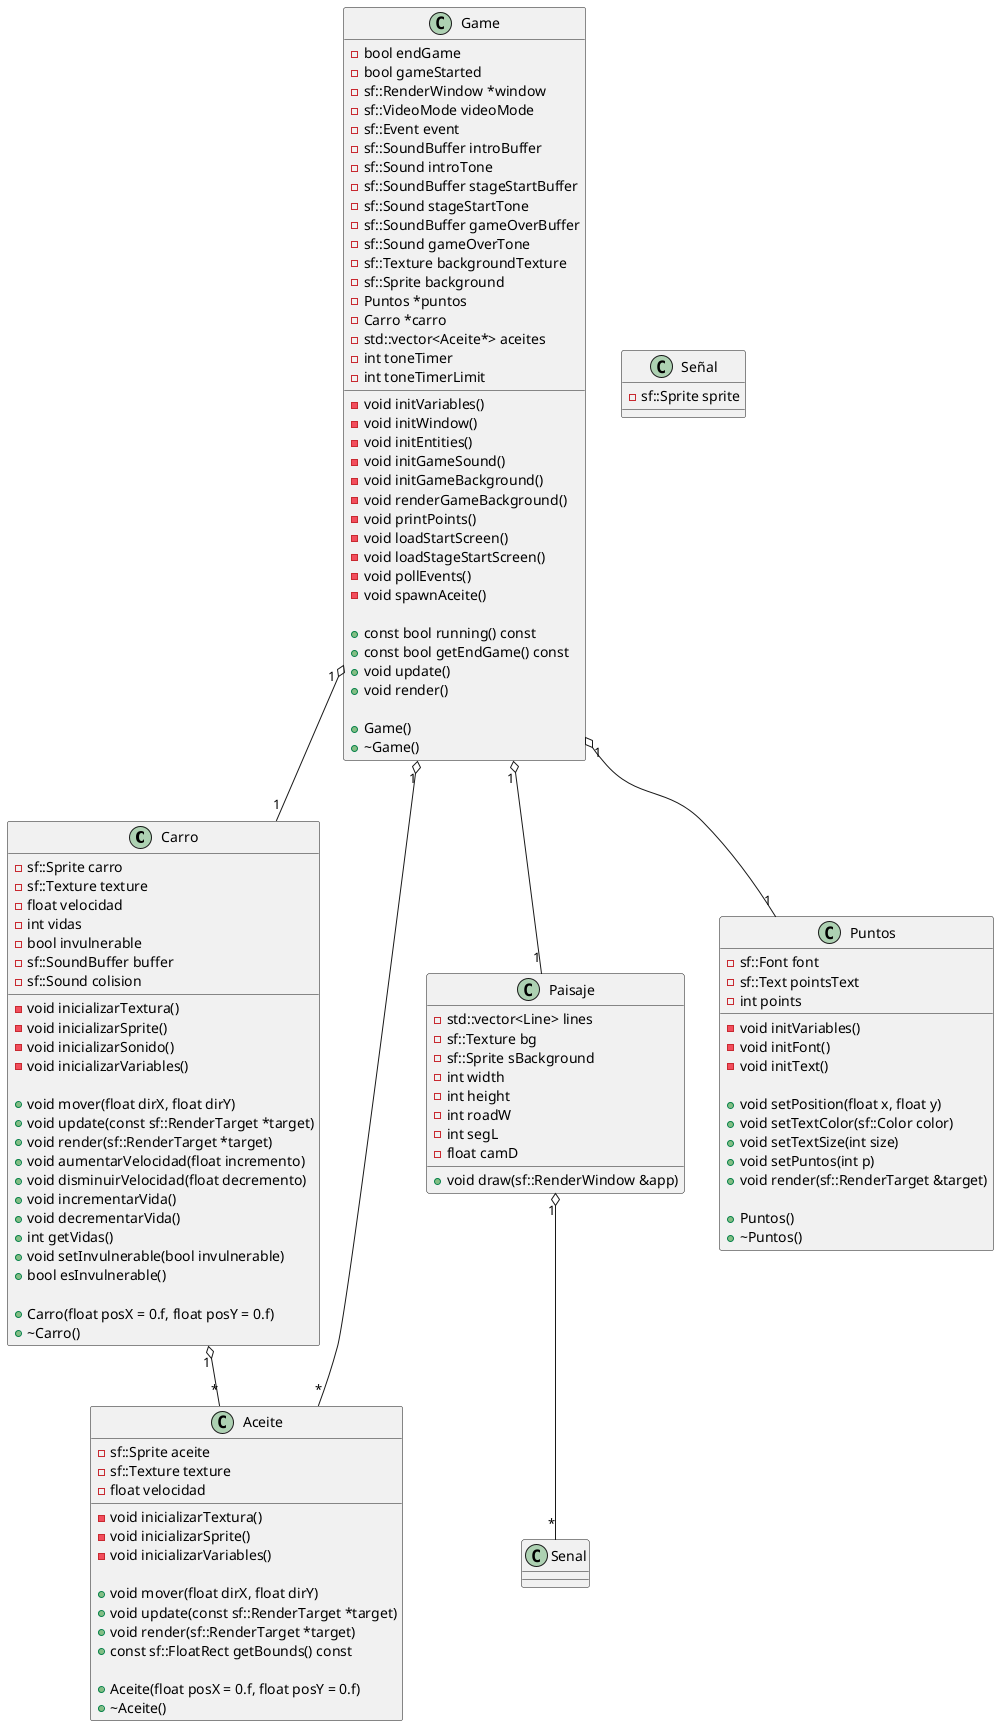 @startuml space_car_complete

class Carro
{
    - sf::Sprite carro
    - sf::Texture texture
    - float velocidad
    - int vidas
    - bool invulnerable
    - sf::SoundBuffer buffer
    - sf::Sound colision

    - void inicializarTextura()
    - void inicializarSprite()
    - void inicializarSonido()
    - void inicializarVariables()

    + void mover(float dirX, float dirY)
    + void update(const sf::RenderTarget *target)
    + void render(sf::RenderTarget *target)
    + void aumentarVelocidad(float incremento)
    + void disminuirVelocidad(float decremento)
    + void incrementarVida()
    + void decrementarVida()
    + int getVidas()
    + void setInvulnerable(bool invulnerable)
    + bool esInvulnerable()

    + Carro(float posX = 0.f, float posY = 0.f)
    + ~Carro()
}

class Aceite
{
    - sf::Sprite aceite
    - sf::Texture texture
    - float velocidad

    - void inicializarTextura()
    - void inicializarSprite()
    - void inicializarVariables()

    + void mover(float dirX, float dirY)
    + void update(const sf::RenderTarget *target)
    + void render(sf::RenderTarget *target)
    + const sf::FloatRect getBounds() const

    + Aceite(float posX = 0.f, float posY = 0.f)
    + ~Aceite()
}

class Señal
{
    - sf::Sprite sprite
}

class Paisaje
{
    - std::vector<Line> lines
    - sf::Texture bg
    - sf::Sprite sBackground
    - int width
    - int height
    - int roadW
    - int segL
    - float camD

    + void draw(sf::RenderWindow &app)
}

class Game
{
    - bool endGame
    - bool gameStarted
    - sf::RenderWindow *window
    - sf::VideoMode videoMode
    - sf::Event event
    - sf::SoundBuffer introBuffer
    - sf::Sound introTone
    - sf::SoundBuffer stageStartBuffer
    - sf::Sound stageStartTone
    - sf::SoundBuffer gameOverBuffer
    - sf::Sound gameOverTone
    - sf::Texture backgroundTexture
    - sf::Sprite background
    - Puntos *puntos
    - Carro *carro
    - std::vector<Aceite*> aceites
    - int toneTimer
    - int toneTimerLimit

    - void initVariables()
    - void initWindow()
    - void initEntities()
    - void initGameSound()
    - void initGameBackground()
    - void renderGameBackground()
    - void printPoints()
    - void loadStartScreen()
    - void loadStageStartScreen()
    - void pollEvents()
    - void spawnAceite()

    + const bool running() const
    + const bool getEndGame() const
    + void update()
    + void render()

    + Game()
    + ~Game()
}

class Puntos
{
    - sf::Font font
    - sf::Text pointsText
    - int points

    - void initVariables()
    - void initFont()
    - void initText()

    + void setPosition(float x, float y)
    + void setTextColor(sf::Color color)
    + void setTextSize(int size)
    + void setPuntos(int p)
    + void render(sf::RenderTarget &target)

    + Puntos()
    + ~Puntos()
}

Carro "1" o-- "*" Aceite
Game "1" o-- "1" Carro
Game "1" o-- "*" Aceite
Game "1" o-- "1" Puntos
Game "1" o-- "1" Paisaje
Paisaje "1" o-- "*" Senal

@enduml